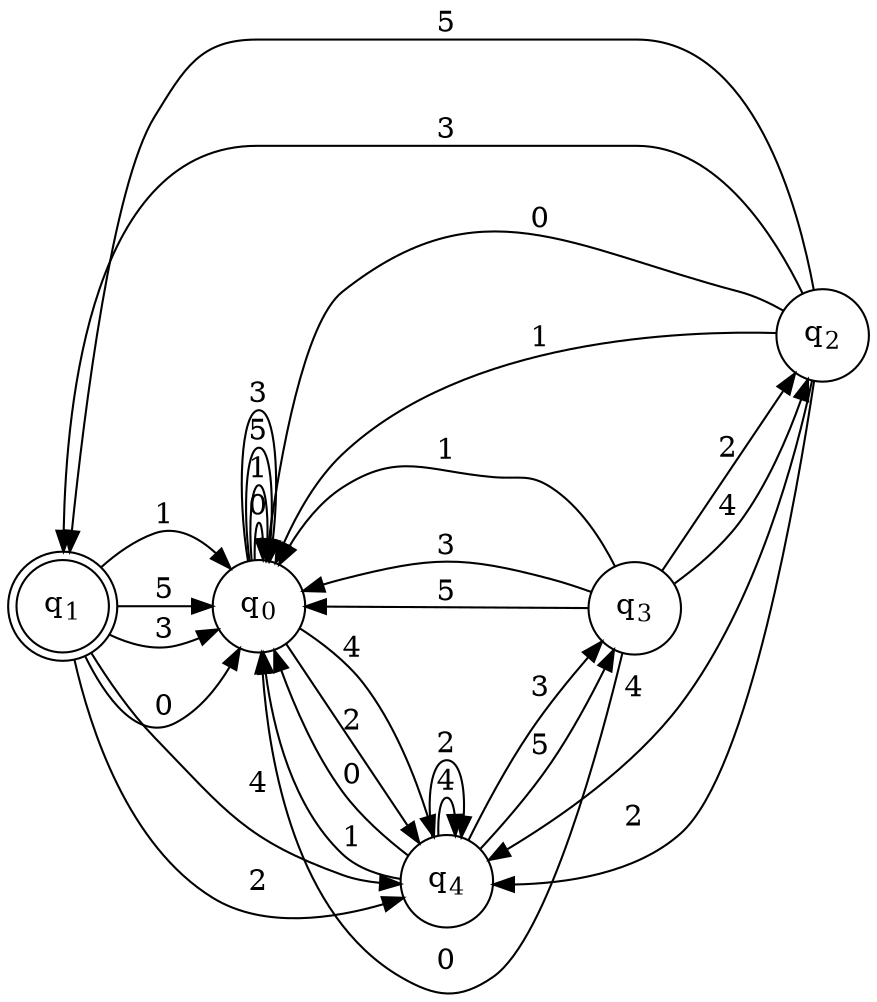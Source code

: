 digraph DFA {
  rankdir = LR;
  "q1" [shape=doublecircle, label=<q<sub>1</sub>>];
  "q1" -> "q0" [label="0"]
  "q1" -> "q4" [label="4"]
  "q1" -> "q0" [label="1"]
  "q1" -> "q0" [label="5"]
  "q1" -> "q4" [label="2"]
  "q1" -> "q0" [label="3"]
  "q0" [shape=circle, label=<q<sub>0</sub>>];
  "q0" -> "q0" [label="0"]
  "q0" -> "q4" [label="4"]
  "q0" -> "q0" [label="1"]
  "q0" -> "q0" [label="5"]
  "q0" -> "q4" [label="2"]
  "q0" -> "q0" [label="3"]
  "q2" [shape=circle, label=<q<sub>2</sub>>];
  "q2" -> "q0" [label="0"]
  "q2" -> "q4" [label="4"]
  "q2" -> "q0" [label="1"]
  "q2" -> "q1" [label="5"]
  "q2" -> "q4" [label="2"]
  "q2" -> "q1" [label="3"]
  "q3" [shape=circle, label=<q<sub>3</sub>>];
  "q3" -> "q0" [label="0"]
  "q3" -> "q2" [label="4"]
  "q3" -> "q0" [label="1"]
  "q3" -> "q0" [label="5"]
  "q3" -> "q2" [label="2"]
  "q3" -> "q0" [label="3"]
  "q4" [shape=circle, label=<q<sub>4</sub>>];
  "q4" -> "q0" [label="0"]
  "q4" -> "q4" [label="4"]
  "q4" -> "q0" [label="1"]
  "q4" -> "q3" [label="5"]
  "q4" -> "q4" [label="2"]
  "q4" -> "q3" [label="3"]
}
